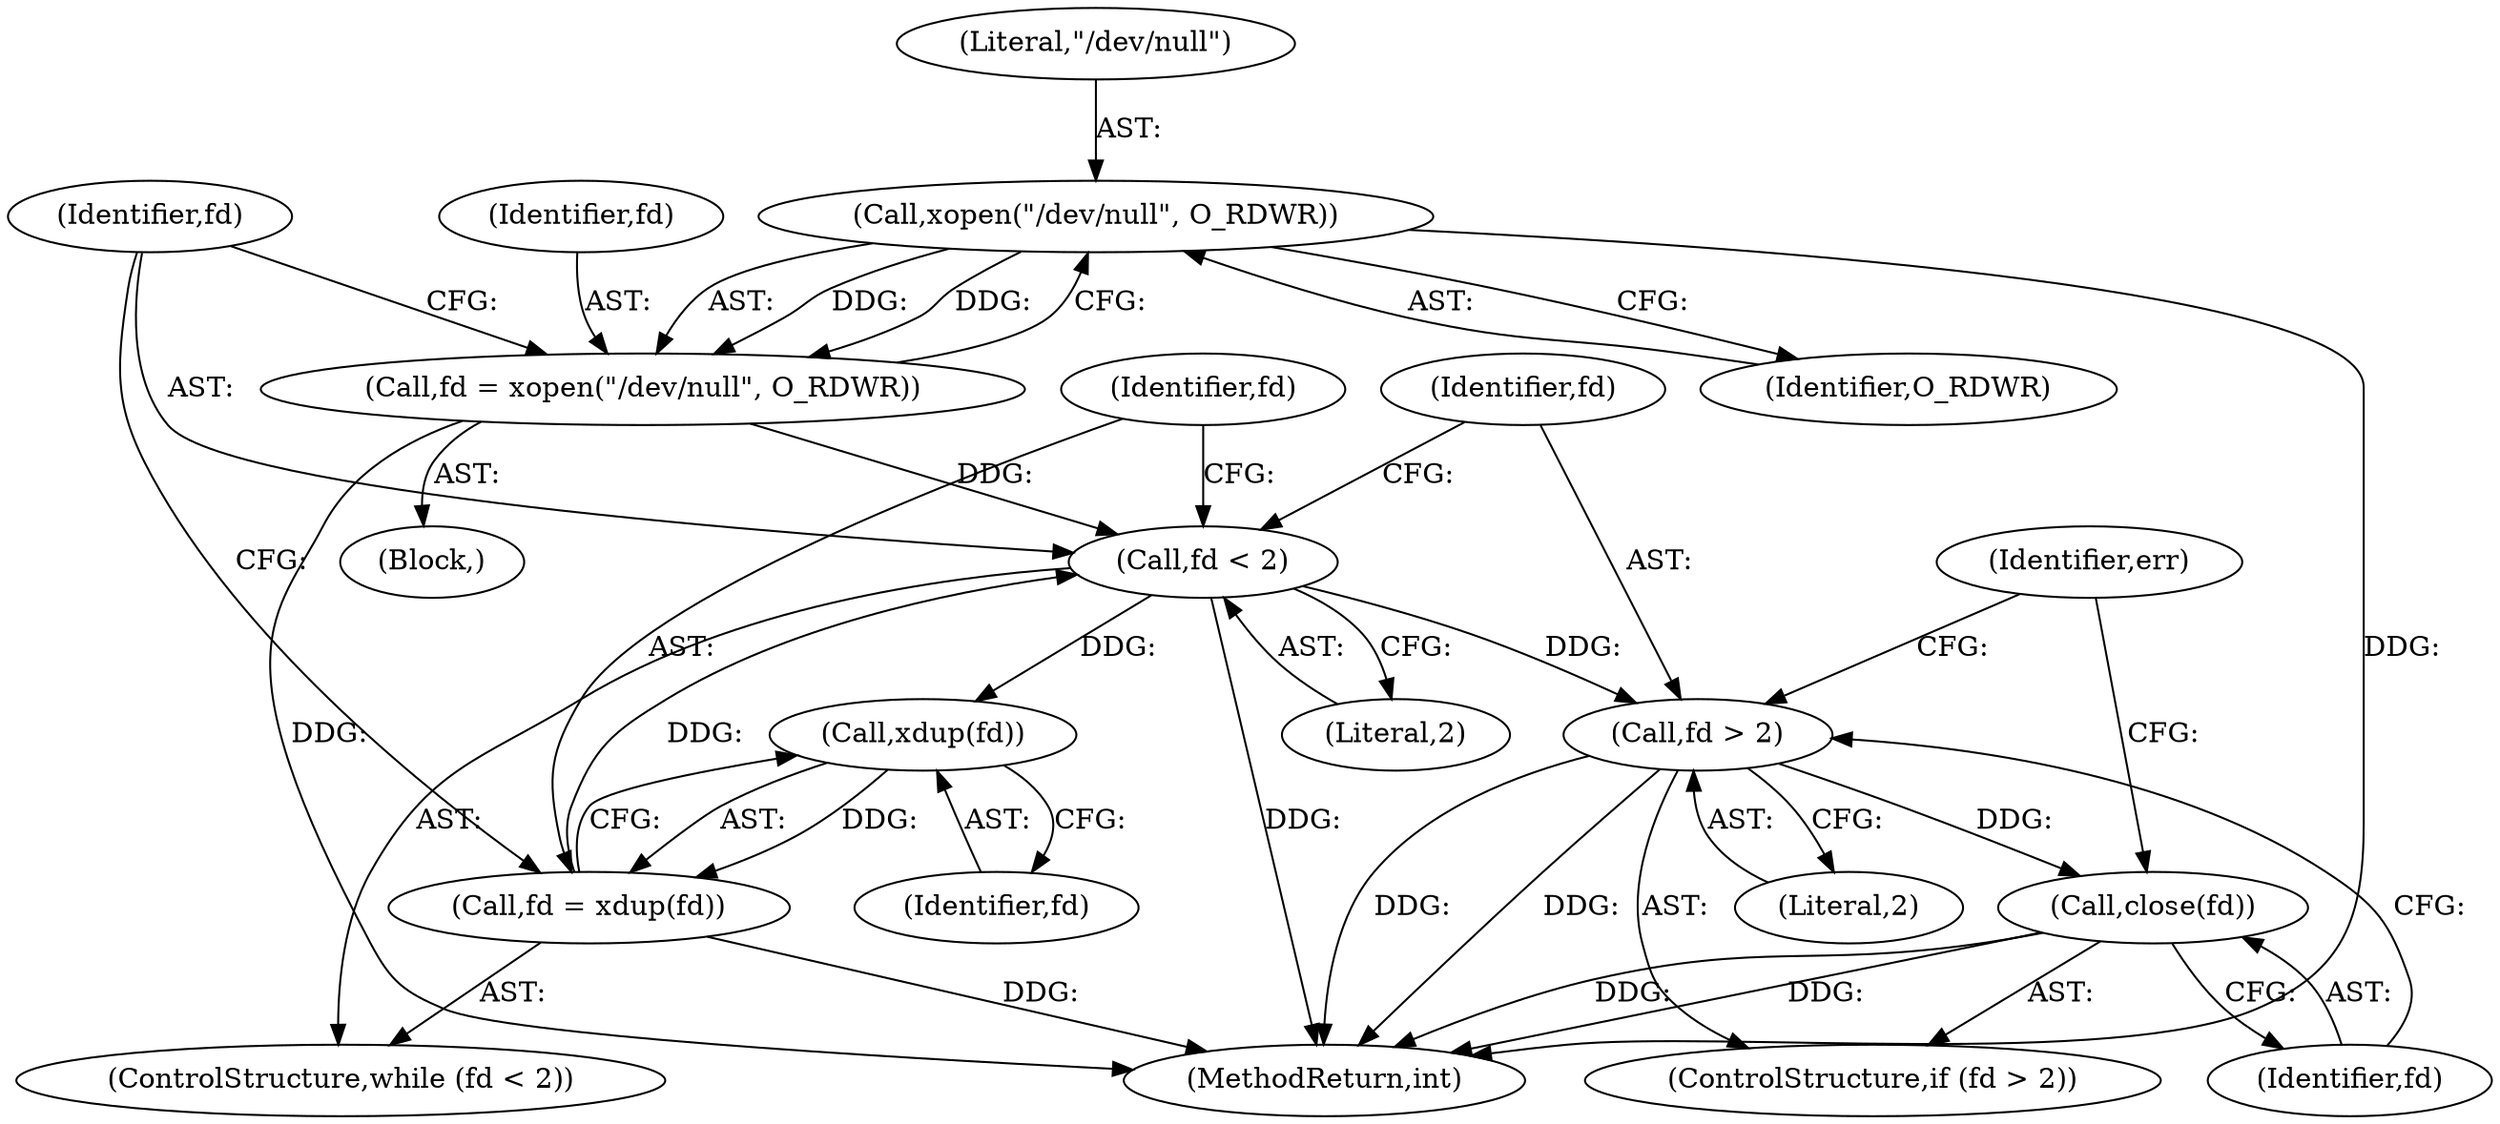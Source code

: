 digraph "0_abrt_3c1b60cfa62d39e5fff5a53a5bc53dae189e740e@API" {
"1000154" [label="(Call,xopen(\"/dev/null\", O_RDWR))"];
"1000152" [label="(Call,fd = xopen(\"/dev/null\", O_RDWR))"];
"1000158" [label="(Call,fd < 2)"];
"1000163" [label="(Call,xdup(fd))"];
"1000161" [label="(Call,fd = xdup(fd))"];
"1000166" [label="(Call,fd > 2)"];
"1000169" [label="(Call,close(fd))"];
"1000154" [label="(Call,xopen(\"/dev/null\", O_RDWR))"];
"1000166" [label="(Call,fd > 2)"];
"1000162" [label="(Identifier,fd)"];
"1000161" [label="(Call,fd = xdup(fd))"];
"1000168" [label="(Literal,2)"];
"1000155" [label="(Literal,\"/dev/null\")"];
"1000153" [label="(Identifier,fd)"];
"1000150" [label="(Block,)"];
"1000163" [label="(Call,xdup(fd))"];
"1000173" [label="(Identifier,err)"];
"1000158" [label="(Call,fd < 2)"];
"1000160" [label="(Literal,2)"];
"1001447" [label="(MethodReturn,int)"];
"1000169" [label="(Call,close(fd))"];
"1000170" [label="(Identifier,fd)"];
"1000165" [label="(ControlStructure,if (fd > 2))"];
"1000159" [label="(Identifier,fd)"];
"1000157" [label="(ControlStructure,while (fd < 2))"];
"1000167" [label="(Identifier,fd)"];
"1000164" [label="(Identifier,fd)"];
"1000152" [label="(Call,fd = xopen(\"/dev/null\", O_RDWR))"];
"1000156" [label="(Identifier,O_RDWR)"];
"1000154" -> "1000152"  [label="AST: "];
"1000154" -> "1000156"  [label="CFG: "];
"1000155" -> "1000154"  [label="AST: "];
"1000156" -> "1000154"  [label="AST: "];
"1000152" -> "1000154"  [label="CFG: "];
"1000154" -> "1001447"  [label="DDG: "];
"1000154" -> "1000152"  [label="DDG: "];
"1000154" -> "1000152"  [label="DDG: "];
"1000152" -> "1000150"  [label="AST: "];
"1000153" -> "1000152"  [label="AST: "];
"1000159" -> "1000152"  [label="CFG: "];
"1000152" -> "1001447"  [label="DDG: "];
"1000152" -> "1000158"  [label="DDG: "];
"1000158" -> "1000157"  [label="AST: "];
"1000158" -> "1000160"  [label="CFG: "];
"1000159" -> "1000158"  [label="AST: "];
"1000160" -> "1000158"  [label="AST: "];
"1000162" -> "1000158"  [label="CFG: "];
"1000167" -> "1000158"  [label="CFG: "];
"1000158" -> "1001447"  [label="DDG: "];
"1000161" -> "1000158"  [label="DDG: "];
"1000158" -> "1000163"  [label="DDG: "];
"1000158" -> "1000166"  [label="DDG: "];
"1000163" -> "1000161"  [label="AST: "];
"1000163" -> "1000164"  [label="CFG: "];
"1000164" -> "1000163"  [label="AST: "];
"1000161" -> "1000163"  [label="CFG: "];
"1000163" -> "1000161"  [label="DDG: "];
"1000161" -> "1000157"  [label="AST: "];
"1000162" -> "1000161"  [label="AST: "];
"1000159" -> "1000161"  [label="CFG: "];
"1000161" -> "1001447"  [label="DDG: "];
"1000166" -> "1000165"  [label="AST: "];
"1000166" -> "1000168"  [label="CFG: "];
"1000167" -> "1000166"  [label="AST: "];
"1000168" -> "1000166"  [label="AST: "];
"1000170" -> "1000166"  [label="CFG: "];
"1000173" -> "1000166"  [label="CFG: "];
"1000166" -> "1001447"  [label="DDG: "];
"1000166" -> "1001447"  [label="DDG: "];
"1000166" -> "1000169"  [label="DDG: "];
"1000169" -> "1000165"  [label="AST: "];
"1000169" -> "1000170"  [label="CFG: "];
"1000170" -> "1000169"  [label="AST: "];
"1000173" -> "1000169"  [label="CFG: "];
"1000169" -> "1001447"  [label="DDG: "];
"1000169" -> "1001447"  [label="DDG: "];
}

